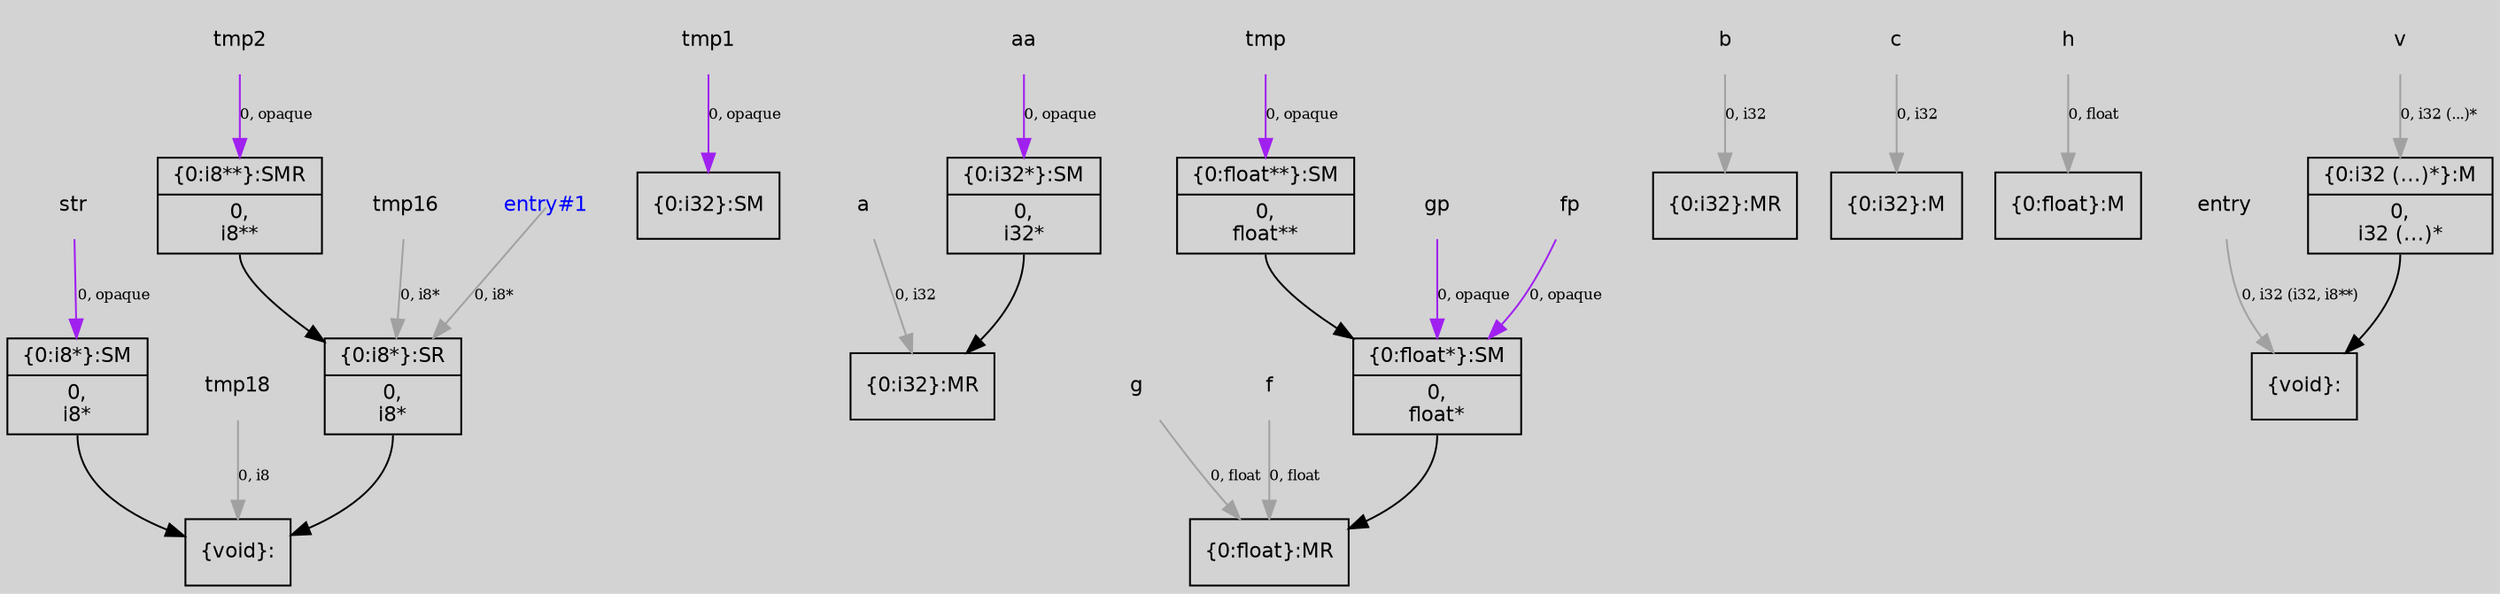 digraph unnamed {
	graph [center=true, ratio=true, bgcolor=lightgray, fontname=Helvetica];
	node  [fontname=Helvetica, fontsize=11];

	Node0x3ab6760 [shape=record,label="{\{0:i8*\}:SR|{<s0>0,\ni8*}}"];
	Node0x3ab6760:s0 -> Node0x3ab9d80[];
	Node0x3ab6f30 [shape=record,label="{\{0:i32\}:SM}"];
	Node0x3ab6c60 [shape=record,label="{\{0:i8**\}:SMR|{<s0>0,\ni8**}}"];
	Node0x3ab6c60:s0 -> Node0x3ab6760[];
	Node0x3ab6d60 [shape=record,label="{\{0:i32*\}:SM|{<s0>0,\ni32*}}"];
	Node0x3ab6d60:s0 -> Node0x3ab8c00[];
	Node0x3ab7480 [shape=record,label="{\{0:float*\}:SM|{<s0>0,\nfloat*}}"];
	Node0x3ab7480:s0 -> Node0x3ab92f0[];
	Node0x3ab7550 [shape=record,label="{\{0:float**\}:SM|{<s0>0,\nfloat**}}"];
	Node0x3ab7550:s0 -> Node0x3ab7480[];
	Node0x3ab7640 [shape=record,label="{\{0:i8*\}:SM|{<s0>0,\ni8*}}"];
	Node0x3ab7640:s0 -> Node0x3ab9d80[];
	Node0x3ab8c00 [shape=record,label="{\{0:i32\}:MR}"];
	Node0x3ab8e40 [shape=record,label="{\{0:i32\}:MR}"];
	Node0x3ab9010 [shape=record,label="{\{0:i32\}:M}"];
	Node0x3ab92f0 [shape=record,label="{\{0:float\}:MR}"];
	Node0x3ab95b0 [shape=record,label="{\{0:float\}:M}"];
	Node0x3ab9650 [shape=record,label="{\{0:i32 (...)*\}:M|{<s0>0,\ni32 (...)*}}"];
	Node0x3ab9650:s0 -> Node0x3ab9760[];
	Node0x3ab9760 [shape=record,label="{\{void\}:}"];
	Node0x3ab9d80 [shape=record,label="{\{void\}:}"];
	Node0x3aa77d8[ shape=plaintext, label ="str"];
	Node0x3aa77d8 -> Node0x3ab7640[arrowtail=tee,label="0, opaque",fontsize=8,color=purple];
	Node0x3aa7ba8[ shape=plaintext, label ="tmp18"];
	Node0x3aa7ba8 -> Node0x3ab9d80[arrowtail=tee,label="0, i8",fontsize=8,color=gray63];
	Node0x3aa67b8[ shape=plaintext, label ="g"];
	Node0x3aa67b8 -> Node0x3ab92f0[arrowtail=tee,label="0, float",fontsize=8,color=gray63];
	Node0x3aa7748[ shape=plaintext, label ="tmp"];
	Node0x3aa7748 -> Node0x3ab7550[arrowtail=tee,label="0, opaque",fontsize=8,color=purple];
	Node0x3aa76b8[ shape=plaintext, label ="gp"];
	Node0x3aa76b8 -> Node0x3ab7480[arrowtail=tee,label="0, opaque",fontsize=8,color=purple];
	Node0x3aa6f88[ shape=plaintext, label ="v"];
	Node0x3aa6f88 -> Node0x3ab9650[arrowtail=tee,label="0, i32 (...)*",fontsize=8,color=gray63];
	Node0x3aa4378[ shape=plaintext, label ="a"];
	Node0x3aa4378 -> Node0x3ab8c00[arrowtail=tee,label="0, i32",fontsize=8,color=gray63];
	Node0x3aa7628[ shape=plaintext, label ="fp"];
	Node0x3aa7628 -> Node0x3ab7480[arrowtail=tee,label="0, opaque",fontsize=8,color=purple];
	Node0x3aa66f8[ shape=plaintext, label ="f"];
	Node0x3aa66f8 -> Node0x3ab92f0[arrowtail=tee,label="0, float",fontsize=8,color=gray63];
	Node0x3aa8a58[ shape=plaintext, label ="tmp16"];
	Node0x3aa8a58 -> Node0x3ab6760[arrowtail=tee,label="0, i8*",fontsize=8,color=gray63];
	Node0x3aa7598[ shape=plaintext, label ="aa"];
	Node0x3aa7598 -> Node0x3ab6d60[arrowtail=tee,label="0, opaque",fontsize=8,color=purple];
	Node0x3aa7508[ shape=plaintext, label ="tmp2"];
	Node0x3aa7508 -> Node0x3ab6c60[arrowtail=tee,label="0, opaque",fontsize=8,color=purple];
	Node0x3aa5de8[ shape=plaintext, label ="c"];
	Node0x3aa5de8 -> Node0x3ab9010[arrowtail=tee,label="0, i32",fontsize=8,color=gray63];
	Node0x3aa7098[ shape=plaintext, label ="entry"];
	Node0x3aa7098 -> Node0x3ab9760[arrowtail=tee,label="0, i32 (i32, i8**)",fontsize=8,color=gray63];
	Node0x3aa6878[ shape=plaintext, label ="h"];
	Node0x3aa6878 -> Node0x3ab95b0[arrowtail=tee,label="0, float",fontsize=8,color=gray63];
	Node0x3aa5d28[ shape=plaintext, label ="b"];
	Node0x3aa5d28 -> Node0x3ab8e40[arrowtail=tee,label="0, i32",fontsize=8,color=gray63];
	Node0x3aa7458[ shape=plaintext, label ="tmp1"];
	Node0x3aa7458 -> Node0x3ab6f30[arrowtail=tee,label="0, opaque",fontsize=8,color=purple];
	Node0x3aa7230[ shape=plaintext,fontcolor=blue, label ="entry#1"];
	Node0x3aa7230 -> Node0x3ab6760[tailclip=false,color=gray63,label="0, i8*",fontsize=8];
}
